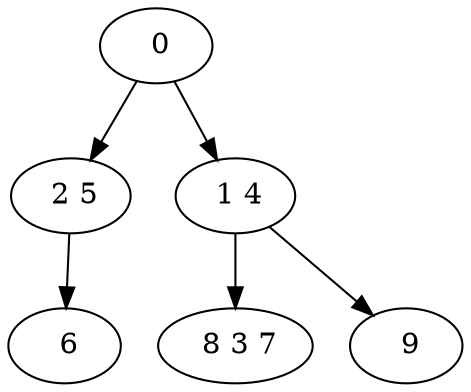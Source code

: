 digraph mytree {
" 0" -> " 2 5";
" 0" -> " 1 4";
" 2 5" -> " 6";
" 1 4" -> " 8 3 7";
" 1 4" -> " 9";
" 6";
" 8 3 7";
" 9";
}
